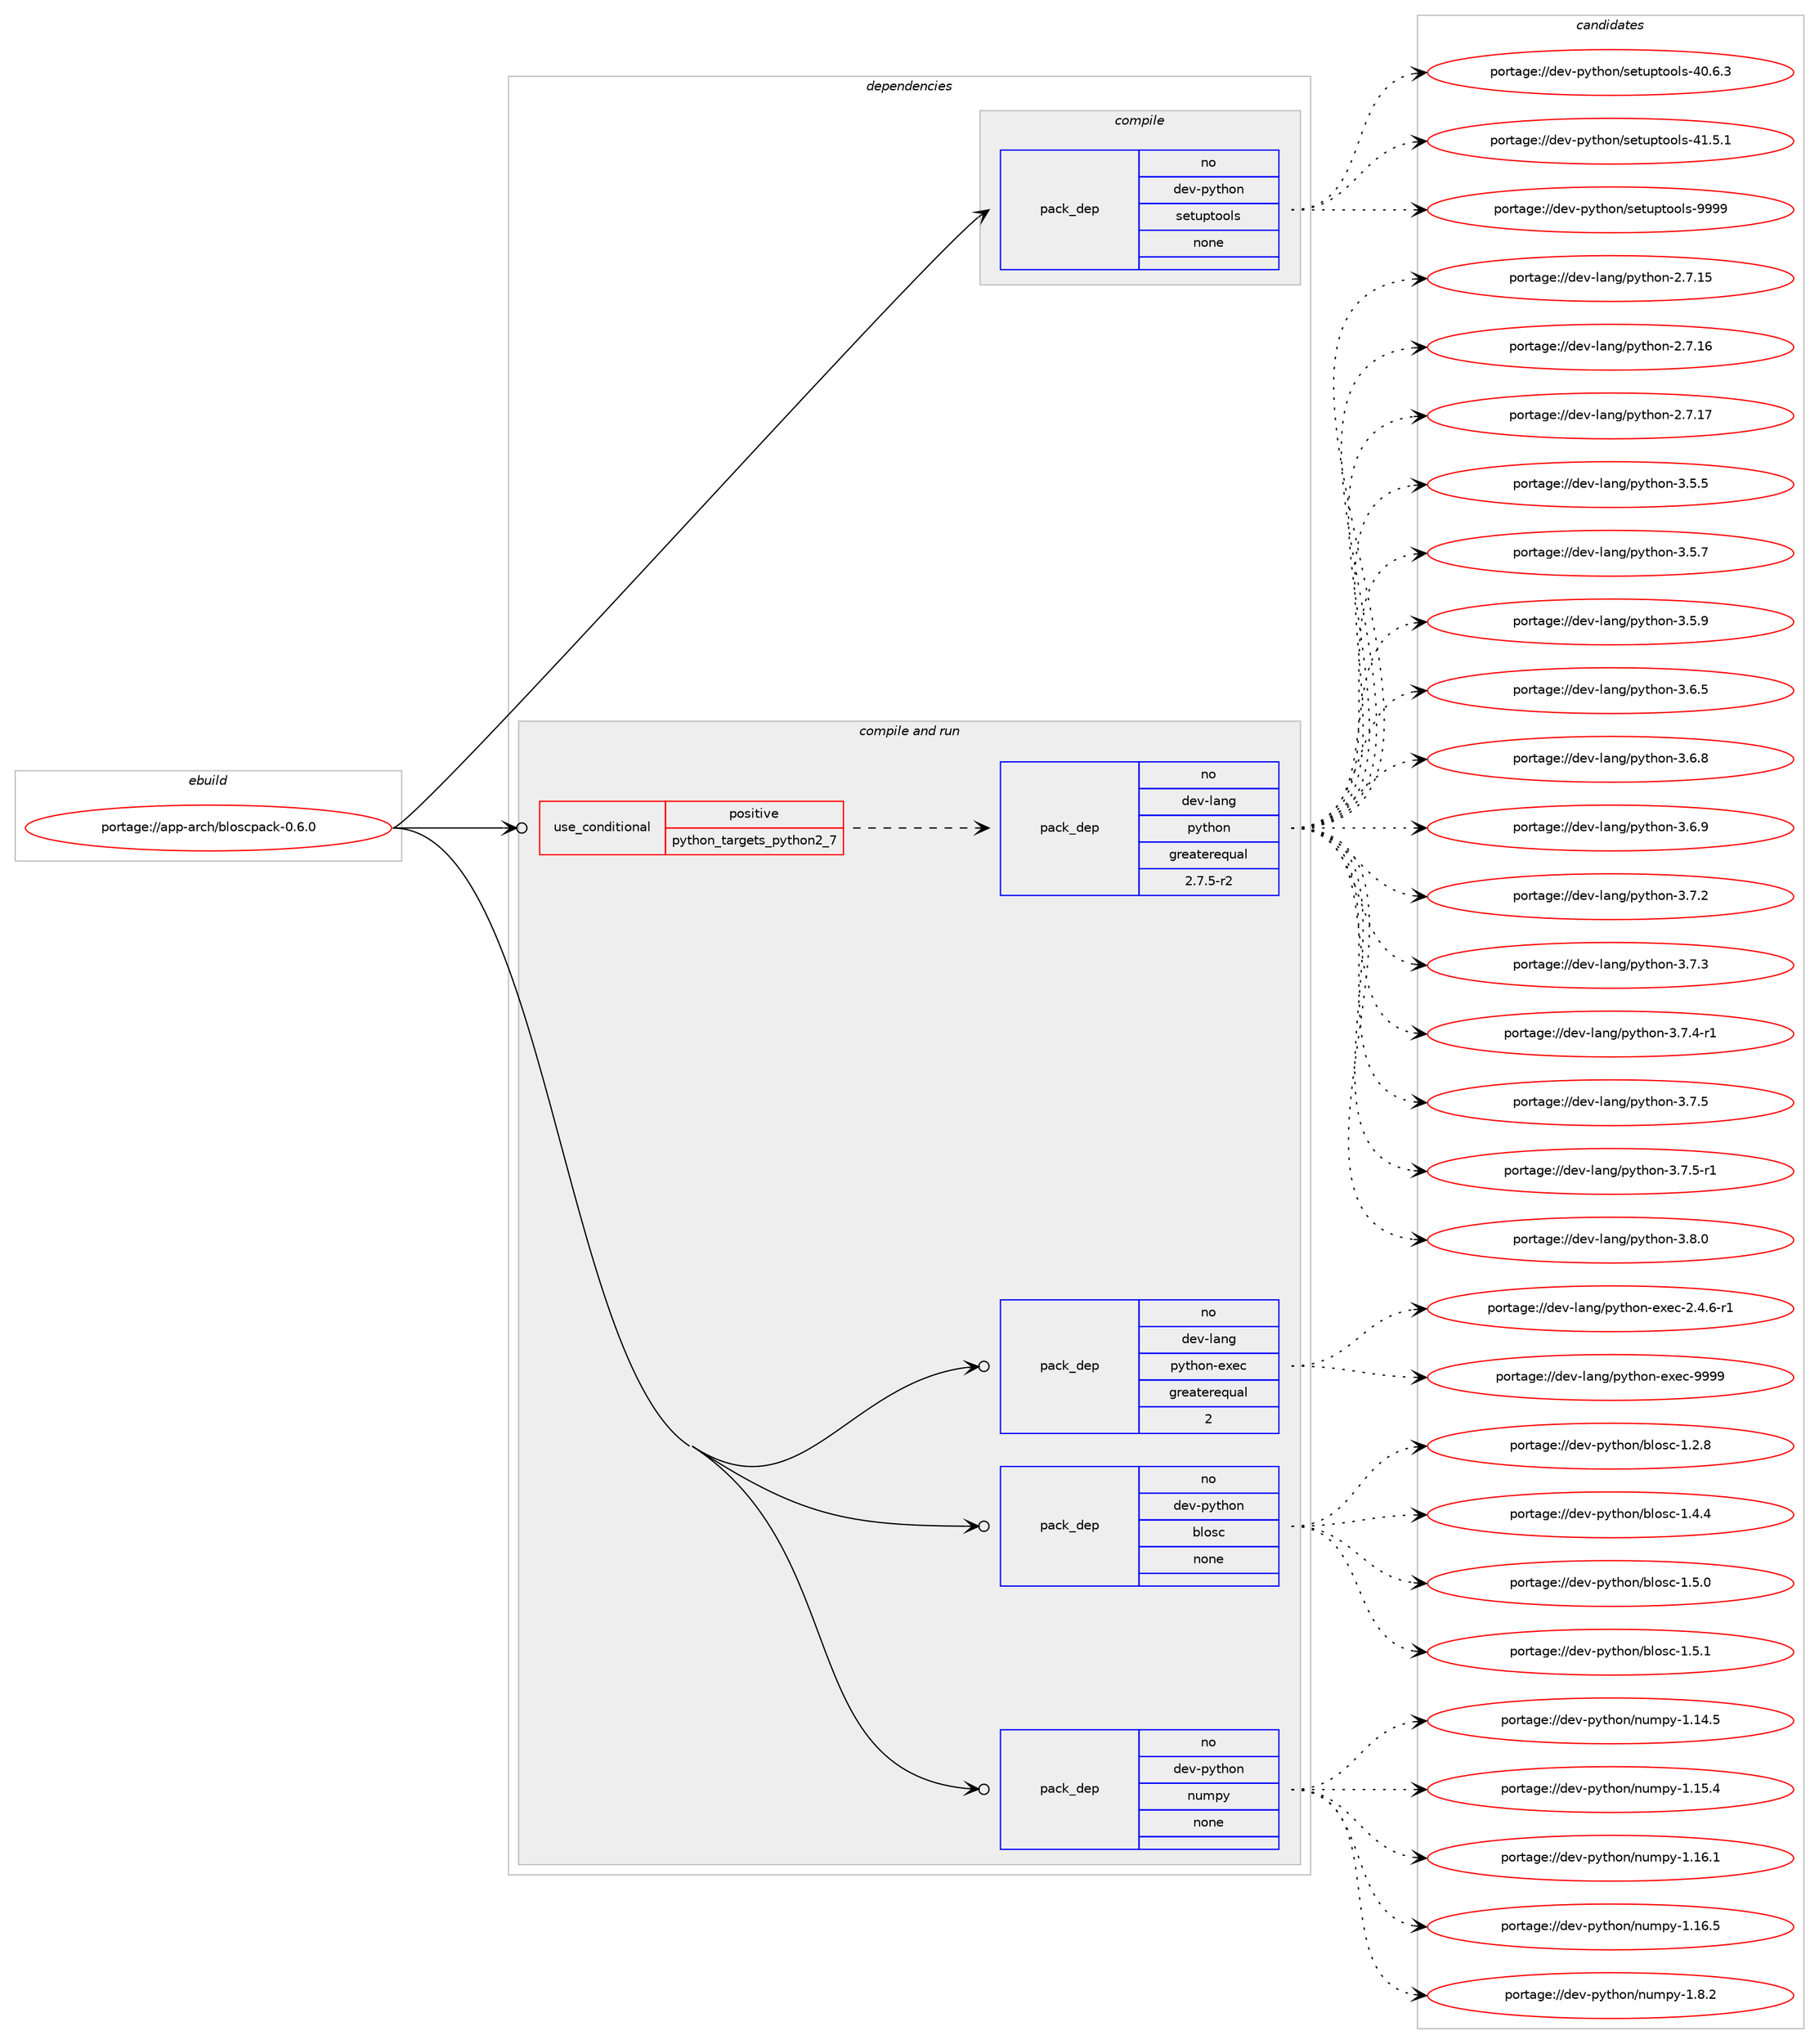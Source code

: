 digraph prolog {

# *************
# Graph options
# *************

newrank=true;
concentrate=true;
compound=true;
graph [rankdir=LR,fontname=Helvetica,fontsize=10,ranksep=1.5];#, ranksep=2.5, nodesep=0.2];
edge  [arrowhead=vee];
node  [fontname=Helvetica,fontsize=10];

# **********
# The ebuild
# **********

subgraph cluster_leftcol {
color=gray;
rank=same;
label=<<i>ebuild</i>>;
id [label="portage://app-arch/bloscpack-0.6.0", color=red, width=4, href="../app-arch/bloscpack-0.6.0.svg"];
}

# ****************
# The dependencies
# ****************

subgraph cluster_midcol {
color=gray;
label=<<i>dependencies</i>>;
subgraph cluster_compile {
fillcolor="#eeeeee";
style=filled;
label=<<i>compile</i>>;
subgraph pack5774 {
dependency7971 [label=<<TABLE BORDER="0" CELLBORDER="1" CELLSPACING="0" CELLPADDING="4" WIDTH="220"><TR><TD ROWSPAN="6" CELLPADDING="30">pack_dep</TD></TR><TR><TD WIDTH="110">no</TD></TR><TR><TD>dev-python</TD></TR><TR><TD>setuptools</TD></TR><TR><TD>none</TD></TR><TR><TD></TD></TR></TABLE>>, shape=none, color=blue];
}
id:e -> dependency7971:w [weight=20,style="solid",arrowhead="vee"];
}
subgraph cluster_compileandrun {
fillcolor="#eeeeee";
style=filled;
label=<<i>compile and run</i>>;
subgraph cond2070 {
dependency7972 [label=<<TABLE BORDER="0" CELLBORDER="1" CELLSPACING="0" CELLPADDING="4"><TR><TD ROWSPAN="3" CELLPADDING="10">use_conditional</TD></TR><TR><TD>positive</TD></TR><TR><TD>python_targets_python2_7</TD></TR></TABLE>>, shape=none, color=red];
subgraph pack5775 {
dependency7973 [label=<<TABLE BORDER="0" CELLBORDER="1" CELLSPACING="0" CELLPADDING="4" WIDTH="220"><TR><TD ROWSPAN="6" CELLPADDING="30">pack_dep</TD></TR><TR><TD WIDTH="110">no</TD></TR><TR><TD>dev-lang</TD></TR><TR><TD>python</TD></TR><TR><TD>greaterequal</TD></TR><TR><TD>2.7.5-r2</TD></TR></TABLE>>, shape=none, color=blue];
}
dependency7972:e -> dependency7973:w [weight=20,style="dashed",arrowhead="vee"];
}
id:e -> dependency7972:w [weight=20,style="solid",arrowhead="odotvee"];
subgraph pack5776 {
dependency7974 [label=<<TABLE BORDER="0" CELLBORDER="1" CELLSPACING="0" CELLPADDING="4" WIDTH="220"><TR><TD ROWSPAN="6" CELLPADDING="30">pack_dep</TD></TR><TR><TD WIDTH="110">no</TD></TR><TR><TD>dev-lang</TD></TR><TR><TD>python-exec</TD></TR><TR><TD>greaterequal</TD></TR><TR><TD>2</TD></TR></TABLE>>, shape=none, color=blue];
}
id:e -> dependency7974:w [weight=20,style="solid",arrowhead="odotvee"];
subgraph pack5777 {
dependency7975 [label=<<TABLE BORDER="0" CELLBORDER="1" CELLSPACING="0" CELLPADDING="4" WIDTH="220"><TR><TD ROWSPAN="6" CELLPADDING="30">pack_dep</TD></TR><TR><TD WIDTH="110">no</TD></TR><TR><TD>dev-python</TD></TR><TR><TD>blosc</TD></TR><TR><TD>none</TD></TR><TR><TD></TD></TR></TABLE>>, shape=none, color=blue];
}
id:e -> dependency7975:w [weight=20,style="solid",arrowhead="odotvee"];
subgraph pack5778 {
dependency7976 [label=<<TABLE BORDER="0" CELLBORDER="1" CELLSPACING="0" CELLPADDING="4" WIDTH="220"><TR><TD ROWSPAN="6" CELLPADDING="30">pack_dep</TD></TR><TR><TD WIDTH="110">no</TD></TR><TR><TD>dev-python</TD></TR><TR><TD>numpy</TD></TR><TR><TD>none</TD></TR><TR><TD></TD></TR></TABLE>>, shape=none, color=blue];
}
id:e -> dependency7976:w [weight=20,style="solid",arrowhead="odotvee"];
}
subgraph cluster_run {
fillcolor="#eeeeee";
style=filled;
label=<<i>run</i>>;
}
}

# **************
# The candidates
# **************

subgraph cluster_choices {
rank=same;
color=gray;
label=<<i>candidates</i>>;

subgraph choice5774 {
color=black;
nodesep=1;
choiceportage100101118451121211161041111104711510111611711211611111110811545524846544651 [label="portage://dev-python/setuptools-40.6.3", color=red, width=4,href="../dev-python/setuptools-40.6.3.svg"];
choiceportage100101118451121211161041111104711510111611711211611111110811545524946534649 [label="portage://dev-python/setuptools-41.5.1", color=red, width=4,href="../dev-python/setuptools-41.5.1.svg"];
choiceportage10010111845112121116104111110471151011161171121161111111081154557575757 [label="portage://dev-python/setuptools-9999", color=red, width=4,href="../dev-python/setuptools-9999.svg"];
dependency7971:e -> choiceportage100101118451121211161041111104711510111611711211611111110811545524846544651:w [style=dotted,weight="100"];
dependency7971:e -> choiceportage100101118451121211161041111104711510111611711211611111110811545524946534649:w [style=dotted,weight="100"];
dependency7971:e -> choiceportage10010111845112121116104111110471151011161171121161111111081154557575757:w [style=dotted,weight="100"];
}
subgraph choice5775 {
color=black;
nodesep=1;
choiceportage10010111845108971101034711212111610411111045504655464953 [label="portage://dev-lang/python-2.7.15", color=red, width=4,href="../dev-lang/python-2.7.15.svg"];
choiceportage10010111845108971101034711212111610411111045504655464954 [label="portage://dev-lang/python-2.7.16", color=red, width=4,href="../dev-lang/python-2.7.16.svg"];
choiceportage10010111845108971101034711212111610411111045504655464955 [label="portage://dev-lang/python-2.7.17", color=red, width=4,href="../dev-lang/python-2.7.17.svg"];
choiceportage100101118451089711010347112121116104111110455146534653 [label="portage://dev-lang/python-3.5.5", color=red, width=4,href="../dev-lang/python-3.5.5.svg"];
choiceportage100101118451089711010347112121116104111110455146534655 [label="portage://dev-lang/python-3.5.7", color=red, width=4,href="../dev-lang/python-3.5.7.svg"];
choiceportage100101118451089711010347112121116104111110455146534657 [label="portage://dev-lang/python-3.5.9", color=red, width=4,href="../dev-lang/python-3.5.9.svg"];
choiceportage100101118451089711010347112121116104111110455146544653 [label="portage://dev-lang/python-3.6.5", color=red, width=4,href="../dev-lang/python-3.6.5.svg"];
choiceportage100101118451089711010347112121116104111110455146544656 [label="portage://dev-lang/python-3.6.8", color=red, width=4,href="../dev-lang/python-3.6.8.svg"];
choiceportage100101118451089711010347112121116104111110455146544657 [label="portage://dev-lang/python-3.6.9", color=red, width=4,href="../dev-lang/python-3.6.9.svg"];
choiceportage100101118451089711010347112121116104111110455146554650 [label="portage://dev-lang/python-3.7.2", color=red, width=4,href="../dev-lang/python-3.7.2.svg"];
choiceportage100101118451089711010347112121116104111110455146554651 [label="portage://dev-lang/python-3.7.3", color=red, width=4,href="../dev-lang/python-3.7.3.svg"];
choiceportage1001011184510897110103471121211161041111104551465546524511449 [label="portage://dev-lang/python-3.7.4-r1", color=red, width=4,href="../dev-lang/python-3.7.4-r1.svg"];
choiceportage100101118451089711010347112121116104111110455146554653 [label="portage://dev-lang/python-3.7.5", color=red, width=4,href="../dev-lang/python-3.7.5.svg"];
choiceportage1001011184510897110103471121211161041111104551465546534511449 [label="portage://dev-lang/python-3.7.5-r1", color=red, width=4,href="../dev-lang/python-3.7.5-r1.svg"];
choiceportage100101118451089711010347112121116104111110455146564648 [label="portage://dev-lang/python-3.8.0", color=red, width=4,href="../dev-lang/python-3.8.0.svg"];
dependency7973:e -> choiceportage10010111845108971101034711212111610411111045504655464953:w [style=dotted,weight="100"];
dependency7973:e -> choiceportage10010111845108971101034711212111610411111045504655464954:w [style=dotted,weight="100"];
dependency7973:e -> choiceportage10010111845108971101034711212111610411111045504655464955:w [style=dotted,weight="100"];
dependency7973:e -> choiceportage100101118451089711010347112121116104111110455146534653:w [style=dotted,weight="100"];
dependency7973:e -> choiceportage100101118451089711010347112121116104111110455146534655:w [style=dotted,weight="100"];
dependency7973:e -> choiceportage100101118451089711010347112121116104111110455146534657:w [style=dotted,weight="100"];
dependency7973:e -> choiceportage100101118451089711010347112121116104111110455146544653:w [style=dotted,weight="100"];
dependency7973:e -> choiceportage100101118451089711010347112121116104111110455146544656:w [style=dotted,weight="100"];
dependency7973:e -> choiceportage100101118451089711010347112121116104111110455146544657:w [style=dotted,weight="100"];
dependency7973:e -> choiceportage100101118451089711010347112121116104111110455146554650:w [style=dotted,weight="100"];
dependency7973:e -> choiceportage100101118451089711010347112121116104111110455146554651:w [style=dotted,weight="100"];
dependency7973:e -> choiceportage1001011184510897110103471121211161041111104551465546524511449:w [style=dotted,weight="100"];
dependency7973:e -> choiceportage100101118451089711010347112121116104111110455146554653:w [style=dotted,weight="100"];
dependency7973:e -> choiceportage1001011184510897110103471121211161041111104551465546534511449:w [style=dotted,weight="100"];
dependency7973:e -> choiceportage100101118451089711010347112121116104111110455146564648:w [style=dotted,weight="100"];
}
subgraph choice5776 {
color=black;
nodesep=1;
choiceportage10010111845108971101034711212111610411111045101120101994550465246544511449 [label="portage://dev-lang/python-exec-2.4.6-r1", color=red, width=4,href="../dev-lang/python-exec-2.4.6-r1.svg"];
choiceportage10010111845108971101034711212111610411111045101120101994557575757 [label="portage://dev-lang/python-exec-9999", color=red, width=4,href="../dev-lang/python-exec-9999.svg"];
dependency7974:e -> choiceportage10010111845108971101034711212111610411111045101120101994550465246544511449:w [style=dotted,weight="100"];
dependency7974:e -> choiceportage10010111845108971101034711212111610411111045101120101994557575757:w [style=dotted,weight="100"];
}
subgraph choice5777 {
color=black;
nodesep=1;
choiceportage10010111845112121116104111110479810811111599454946504656 [label="portage://dev-python/blosc-1.2.8", color=red, width=4,href="../dev-python/blosc-1.2.8.svg"];
choiceportage10010111845112121116104111110479810811111599454946524652 [label="portage://dev-python/blosc-1.4.4", color=red, width=4,href="../dev-python/blosc-1.4.4.svg"];
choiceportage10010111845112121116104111110479810811111599454946534648 [label="portage://dev-python/blosc-1.5.0", color=red, width=4,href="../dev-python/blosc-1.5.0.svg"];
choiceportage10010111845112121116104111110479810811111599454946534649 [label="portage://dev-python/blosc-1.5.1", color=red, width=4,href="../dev-python/blosc-1.5.1.svg"];
dependency7975:e -> choiceportage10010111845112121116104111110479810811111599454946504656:w [style=dotted,weight="100"];
dependency7975:e -> choiceportage10010111845112121116104111110479810811111599454946524652:w [style=dotted,weight="100"];
dependency7975:e -> choiceportage10010111845112121116104111110479810811111599454946534648:w [style=dotted,weight="100"];
dependency7975:e -> choiceportage10010111845112121116104111110479810811111599454946534649:w [style=dotted,weight="100"];
}
subgraph choice5778 {
color=black;
nodesep=1;
choiceportage100101118451121211161041111104711011710911212145494649524653 [label="portage://dev-python/numpy-1.14.5", color=red, width=4,href="../dev-python/numpy-1.14.5.svg"];
choiceportage100101118451121211161041111104711011710911212145494649534652 [label="portage://dev-python/numpy-1.15.4", color=red, width=4,href="../dev-python/numpy-1.15.4.svg"];
choiceportage100101118451121211161041111104711011710911212145494649544649 [label="portage://dev-python/numpy-1.16.1", color=red, width=4,href="../dev-python/numpy-1.16.1.svg"];
choiceportage100101118451121211161041111104711011710911212145494649544653 [label="portage://dev-python/numpy-1.16.5", color=red, width=4,href="../dev-python/numpy-1.16.5.svg"];
choiceportage1001011184511212111610411111047110117109112121454946564650 [label="portage://dev-python/numpy-1.8.2", color=red, width=4,href="../dev-python/numpy-1.8.2.svg"];
dependency7976:e -> choiceportage100101118451121211161041111104711011710911212145494649524653:w [style=dotted,weight="100"];
dependency7976:e -> choiceportage100101118451121211161041111104711011710911212145494649534652:w [style=dotted,weight="100"];
dependency7976:e -> choiceportage100101118451121211161041111104711011710911212145494649544649:w [style=dotted,weight="100"];
dependency7976:e -> choiceportage100101118451121211161041111104711011710911212145494649544653:w [style=dotted,weight="100"];
dependency7976:e -> choiceportage1001011184511212111610411111047110117109112121454946564650:w [style=dotted,weight="100"];
}
}

}
